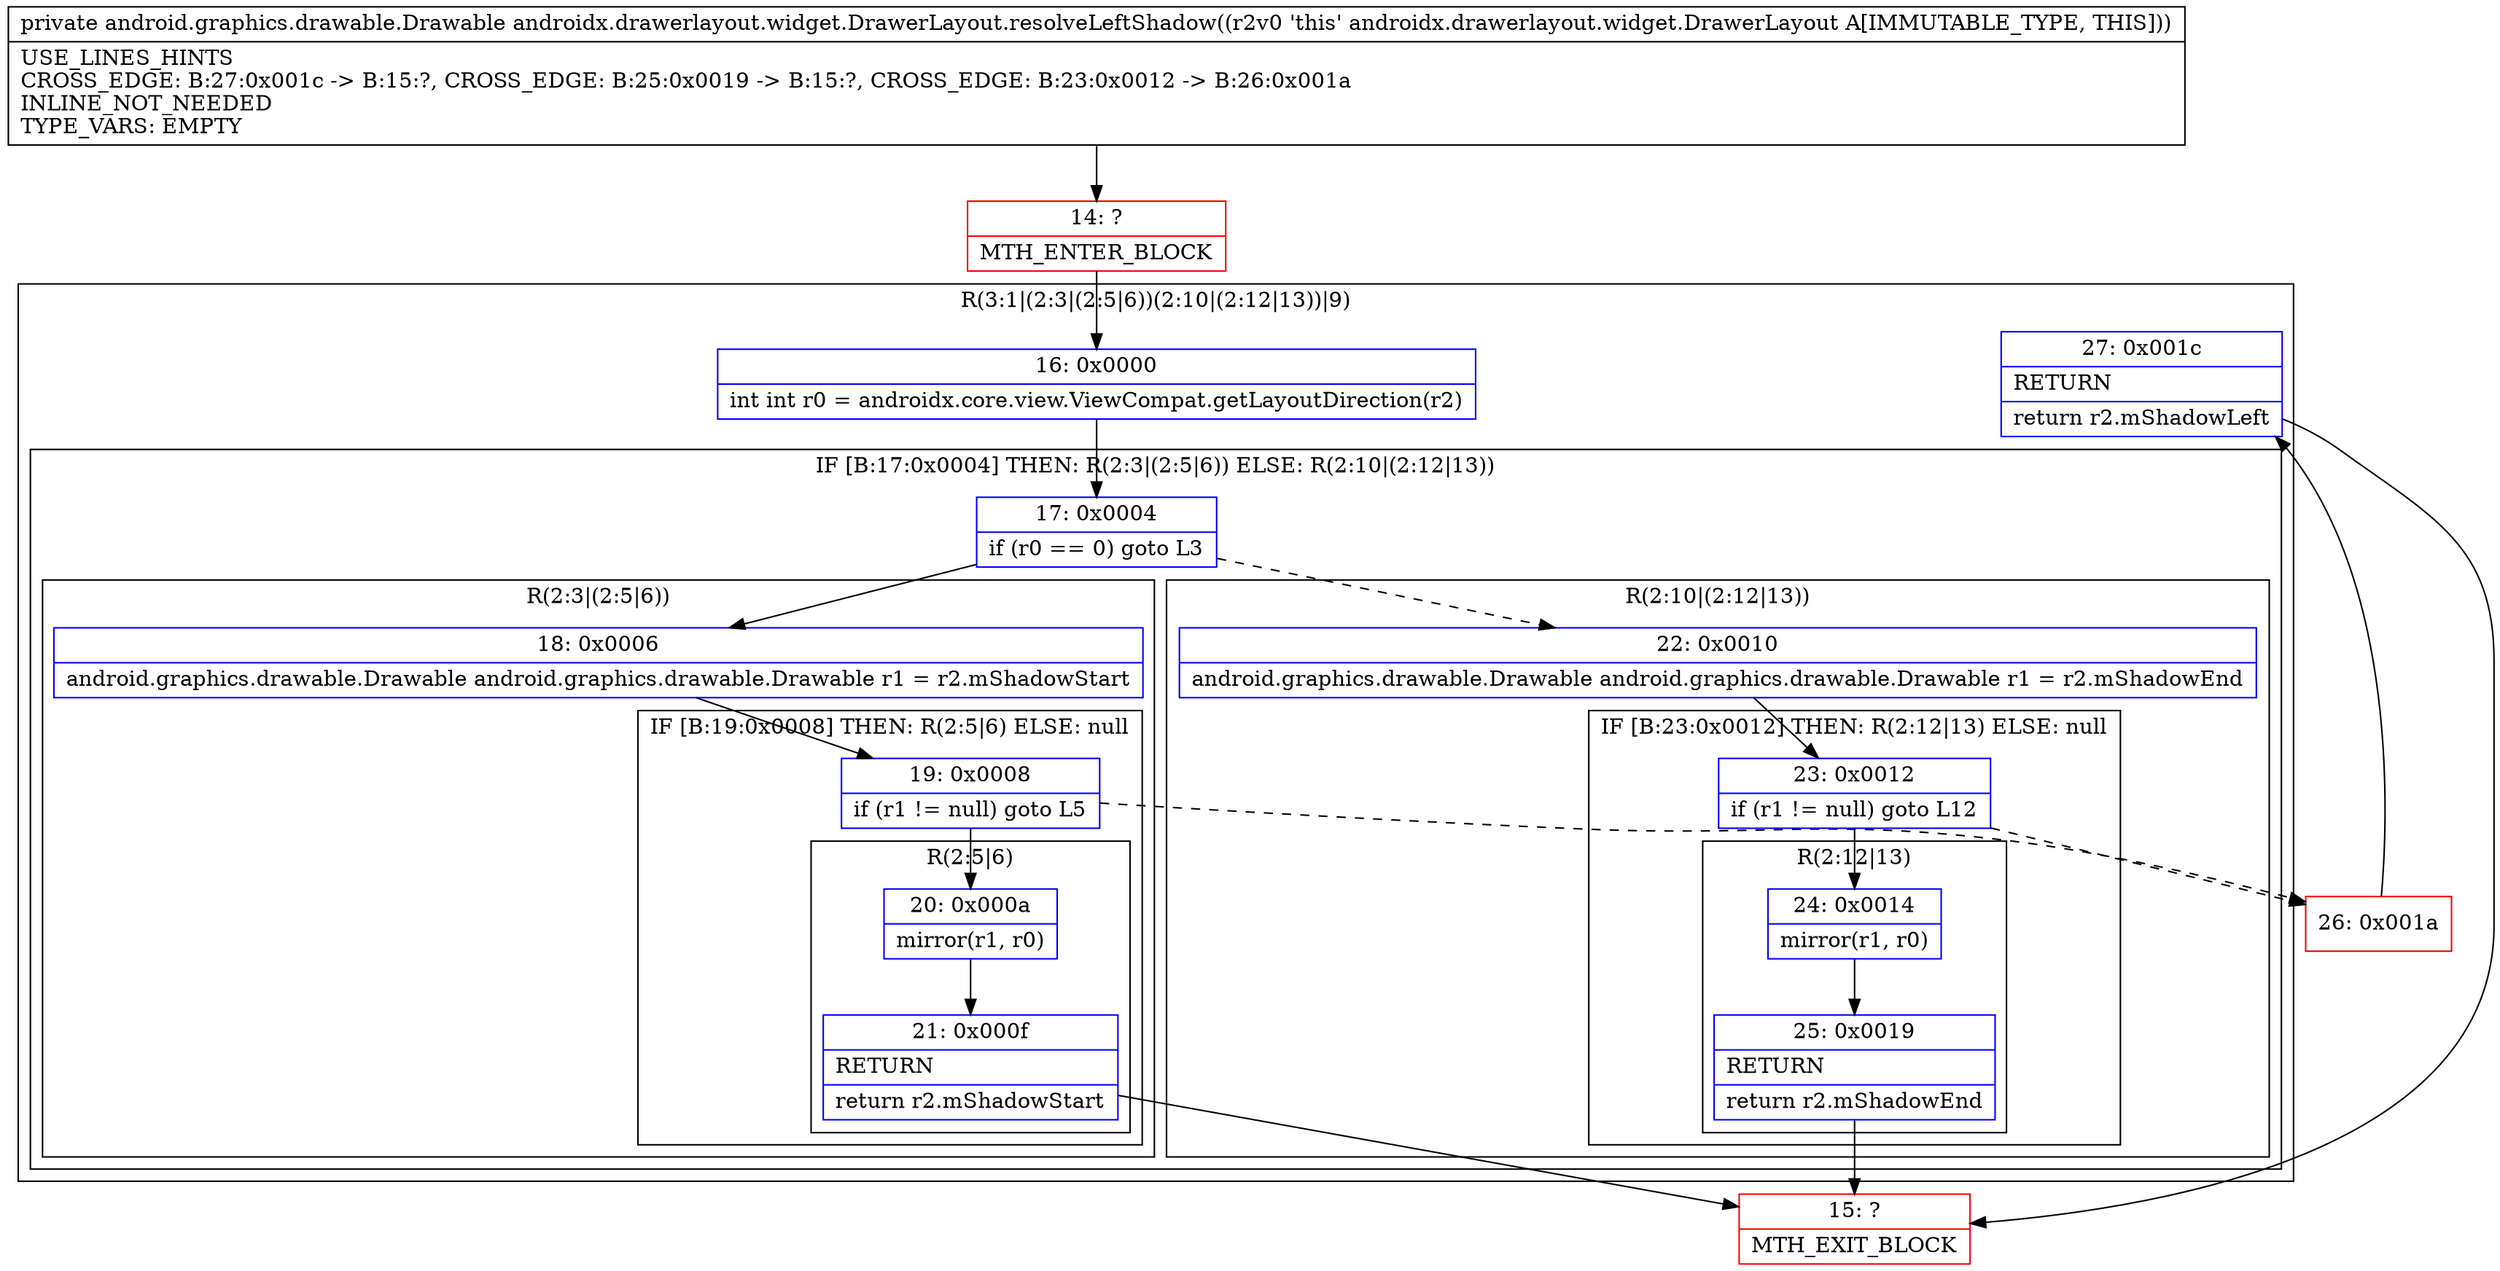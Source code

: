 digraph "CFG forandroidx.drawerlayout.widget.DrawerLayout.resolveLeftShadow()Landroid\/graphics\/drawable\/Drawable;" {
subgraph cluster_Region_594816989 {
label = "R(3:1|(2:3|(2:5|6))(2:10|(2:12|13))|9)";
node [shape=record,color=blue];
Node_16 [shape=record,label="{16\:\ 0x0000|int int r0 = androidx.core.view.ViewCompat.getLayoutDirection(r2)\l}"];
subgraph cluster_IfRegion_335968732 {
label = "IF [B:17:0x0004] THEN: R(2:3|(2:5|6)) ELSE: R(2:10|(2:12|13))";
node [shape=record,color=blue];
Node_17 [shape=record,label="{17\:\ 0x0004|if (r0 == 0) goto L3\l}"];
subgraph cluster_Region_1490138426 {
label = "R(2:3|(2:5|6))";
node [shape=record,color=blue];
Node_18 [shape=record,label="{18\:\ 0x0006|android.graphics.drawable.Drawable android.graphics.drawable.Drawable r1 = r2.mShadowStart\l}"];
subgraph cluster_IfRegion_986030497 {
label = "IF [B:19:0x0008] THEN: R(2:5|6) ELSE: null";
node [shape=record,color=blue];
Node_19 [shape=record,label="{19\:\ 0x0008|if (r1 != null) goto L5\l}"];
subgraph cluster_Region_794767583 {
label = "R(2:5|6)";
node [shape=record,color=blue];
Node_20 [shape=record,label="{20\:\ 0x000a|mirror(r1, r0)\l}"];
Node_21 [shape=record,label="{21\:\ 0x000f|RETURN\l|return r2.mShadowStart\l}"];
}
}
}
subgraph cluster_Region_699527573 {
label = "R(2:10|(2:12|13))";
node [shape=record,color=blue];
Node_22 [shape=record,label="{22\:\ 0x0010|android.graphics.drawable.Drawable android.graphics.drawable.Drawable r1 = r2.mShadowEnd\l}"];
subgraph cluster_IfRegion_241083878 {
label = "IF [B:23:0x0012] THEN: R(2:12|13) ELSE: null";
node [shape=record,color=blue];
Node_23 [shape=record,label="{23\:\ 0x0012|if (r1 != null) goto L12\l}"];
subgraph cluster_Region_725166568 {
label = "R(2:12|13)";
node [shape=record,color=blue];
Node_24 [shape=record,label="{24\:\ 0x0014|mirror(r1, r0)\l}"];
Node_25 [shape=record,label="{25\:\ 0x0019|RETURN\l|return r2.mShadowEnd\l}"];
}
}
}
}
Node_27 [shape=record,label="{27\:\ 0x001c|RETURN\l|return r2.mShadowLeft\l}"];
}
Node_14 [shape=record,color=red,label="{14\:\ ?|MTH_ENTER_BLOCK\l}"];
Node_15 [shape=record,color=red,label="{15\:\ ?|MTH_EXIT_BLOCK\l}"];
Node_26 [shape=record,color=red,label="{26\:\ 0x001a}"];
MethodNode[shape=record,label="{private android.graphics.drawable.Drawable androidx.drawerlayout.widget.DrawerLayout.resolveLeftShadow((r2v0 'this' androidx.drawerlayout.widget.DrawerLayout A[IMMUTABLE_TYPE, THIS]))  | USE_LINES_HINTS\lCROSS_EDGE: B:27:0x001c \-\> B:15:?, CROSS_EDGE: B:25:0x0019 \-\> B:15:?, CROSS_EDGE: B:23:0x0012 \-\> B:26:0x001a\lINLINE_NOT_NEEDED\lTYPE_VARS: EMPTY\l}"];
MethodNode -> Node_14;Node_16 -> Node_17;
Node_17 -> Node_18;
Node_17 -> Node_22[style=dashed];
Node_18 -> Node_19;
Node_19 -> Node_20;
Node_19 -> Node_26[style=dashed];
Node_20 -> Node_21;
Node_21 -> Node_15;
Node_22 -> Node_23;
Node_23 -> Node_24;
Node_23 -> Node_26[style=dashed];
Node_24 -> Node_25;
Node_25 -> Node_15;
Node_27 -> Node_15;
Node_14 -> Node_16;
Node_26 -> Node_27;
}

